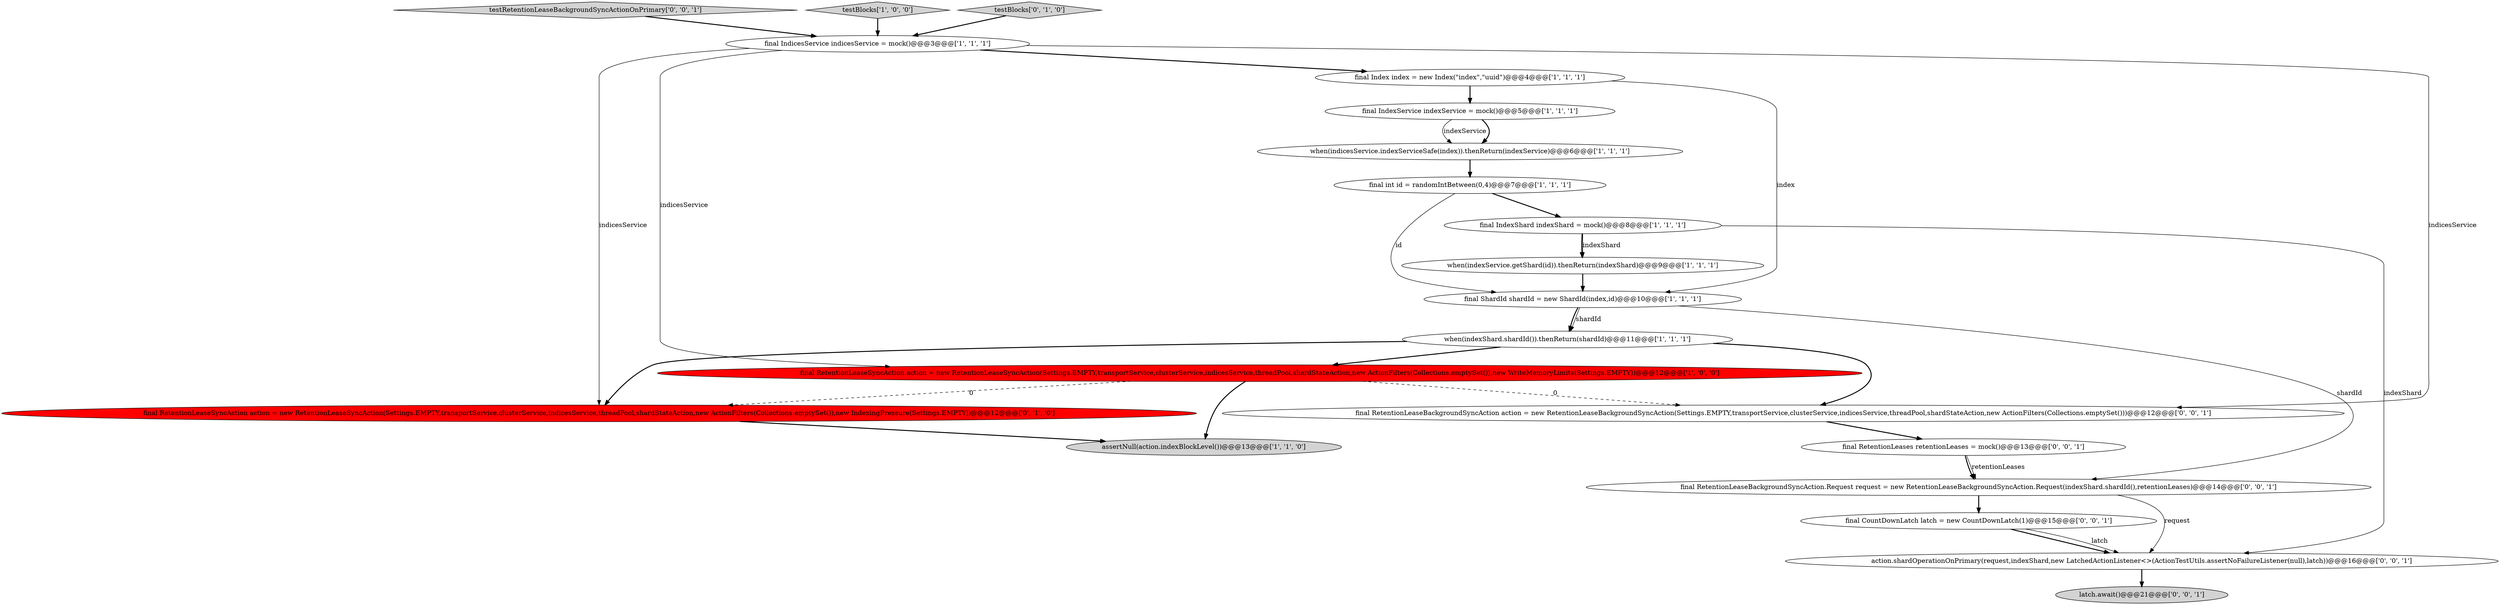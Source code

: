 digraph {
15 [style = filled, label = "final CountDownLatch latch = new CountDownLatch(1)@@@15@@@['0', '0', '1']", fillcolor = white, shape = ellipse image = "AAA0AAABBB3BBB"];
19 [style = filled, label = "final RetentionLeaseBackgroundSyncAction action = new RetentionLeaseBackgroundSyncAction(Settings.EMPTY,transportService,clusterService,indicesService,threadPool,shardStateAction,new ActionFilters(Collections.emptySet()))@@@12@@@['0', '0', '1']", fillcolor = white, shape = ellipse image = "AAA0AAABBB3BBB"];
17 [style = filled, label = "action.shardOperationOnPrimary(request,indexShard,new LatchedActionListener<>(ActionTestUtils.assertNoFailureListener(null),latch))@@@16@@@['0', '0', '1']", fillcolor = white, shape = ellipse image = "AAA0AAABBB3BBB"];
12 [style = filled, label = "final RetentionLeaseSyncAction action = new RetentionLeaseSyncAction(Settings.EMPTY,transportService,clusterService,indicesService,threadPool,shardStateAction,new ActionFilters(Collections.emptySet()),new IndexingPressure(Settings.EMPTY))@@@12@@@['0', '1', '0']", fillcolor = red, shape = ellipse image = "AAA1AAABBB2BBB"];
14 [style = filled, label = "final RetentionLeaseBackgroundSyncAction.Request request = new RetentionLeaseBackgroundSyncAction.Request(indexShard.shardId(),retentionLeases)@@@14@@@['0', '0', '1']", fillcolor = white, shape = ellipse image = "AAA0AAABBB3BBB"];
5 [style = filled, label = "assertNull(action.indexBlockLevel())@@@13@@@['1', '1', '0']", fillcolor = lightgray, shape = ellipse image = "AAA0AAABBB1BBB"];
1 [style = filled, label = "final ShardId shardId = new ShardId(index,id)@@@10@@@['1', '1', '1']", fillcolor = white, shape = ellipse image = "AAA0AAABBB1BBB"];
4 [style = filled, label = "final Index index = new Index(\"index\",\"uuid\")@@@4@@@['1', '1', '1']", fillcolor = white, shape = ellipse image = "AAA0AAABBB1BBB"];
18 [style = filled, label = "latch.await()@@@21@@@['0', '0', '1']", fillcolor = lightgray, shape = ellipse image = "AAA0AAABBB3BBB"];
9 [style = filled, label = "when(indexShard.shardId()).thenReturn(shardId)@@@11@@@['1', '1', '1']", fillcolor = white, shape = ellipse image = "AAA0AAABBB1BBB"];
7 [style = filled, label = "final IndexService indexService = mock()@@@5@@@['1', '1', '1']", fillcolor = white, shape = ellipse image = "AAA0AAABBB1BBB"];
6 [style = filled, label = "final RetentionLeaseSyncAction action = new RetentionLeaseSyncAction(Settings.EMPTY,transportService,clusterService,indicesService,threadPool,shardStateAction,new ActionFilters(Collections.emptySet()),new WriteMemoryLimits(Settings.EMPTY))@@@12@@@['1', '0', '0']", fillcolor = red, shape = ellipse image = "AAA1AAABBB1BBB"];
0 [style = filled, label = "when(indexService.getShard(id)).thenReturn(indexShard)@@@9@@@['1', '1', '1']", fillcolor = white, shape = ellipse image = "AAA0AAABBB1BBB"];
16 [style = filled, label = "testRetentionLeaseBackgroundSyncActionOnPrimary['0', '0', '1']", fillcolor = lightgray, shape = diamond image = "AAA0AAABBB3BBB"];
20 [style = filled, label = "final RetentionLeases retentionLeases = mock()@@@13@@@['0', '0', '1']", fillcolor = white, shape = ellipse image = "AAA0AAABBB3BBB"];
2 [style = filled, label = "testBlocks['1', '0', '0']", fillcolor = lightgray, shape = diamond image = "AAA0AAABBB1BBB"];
13 [style = filled, label = "testBlocks['0', '1', '0']", fillcolor = lightgray, shape = diamond image = "AAA0AAABBB2BBB"];
10 [style = filled, label = "final int id = randomIntBetween(0,4)@@@7@@@['1', '1', '1']", fillcolor = white, shape = ellipse image = "AAA0AAABBB1BBB"];
11 [style = filled, label = "final IndicesService indicesService = mock()@@@3@@@['1', '1', '1']", fillcolor = white, shape = ellipse image = "AAA0AAABBB1BBB"];
3 [style = filled, label = "when(indicesService.indexServiceSafe(index)).thenReturn(indexService)@@@6@@@['1', '1', '1']", fillcolor = white, shape = ellipse image = "AAA0AAABBB1BBB"];
8 [style = filled, label = "final IndexShard indexShard = mock()@@@8@@@['1', '1', '1']", fillcolor = white, shape = ellipse image = "AAA0AAABBB1BBB"];
11->19 [style = solid, label="indicesService"];
16->11 [style = bold, label=""];
12->5 [style = bold, label=""];
11->6 [style = solid, label="indicesService"];
4->1 [style = solid, label="index"];
19->20 [style = bold, label=""];
11->4 [style = bold, label=""];
8->0 [style = solid, label="indexShard"];
20->14 [style = bold, label=""];
20->14 [style = solid, label="retentionLeases"];
1->14 [style = solid, label="shardId"];
13->11 [style = bold, label=""];
7->3 [style = bold, label=""];
4->7 [style = bold, label=""];
1->9 [style = bold, label=""];
9->6 [style = bold, label=""];
6->12 [style = dashed, label="0"];
14->17 [style = solid, label="request"];
8->0 [style = bold, label=""];
3->10 [style = bold, label=""];
6->5 [style = bold, label=""];
15->17 [style = bold, label=""];
8->17 [style = solid, label="indexShard"];
10->8 [style = bold, label=""];
15->17 [style = solid, label="latch"];
0->1 [style = bold, label=""];
11->12 [style = solid, label="indicesService"];
6->19 [style = dashed, label="0"];
10->1 [style = solid, label="id"];
9->19 [style = bold, label=""];
14->15 [style = bold, label=""];
7->3 [style = solid, label="indexService"];
9->12 [style = bold, label=""];
2->11 [style = bold, label=""];
17->18 [style = bold, label=""];
1->9 [style = solid, label="shardId"];
}
